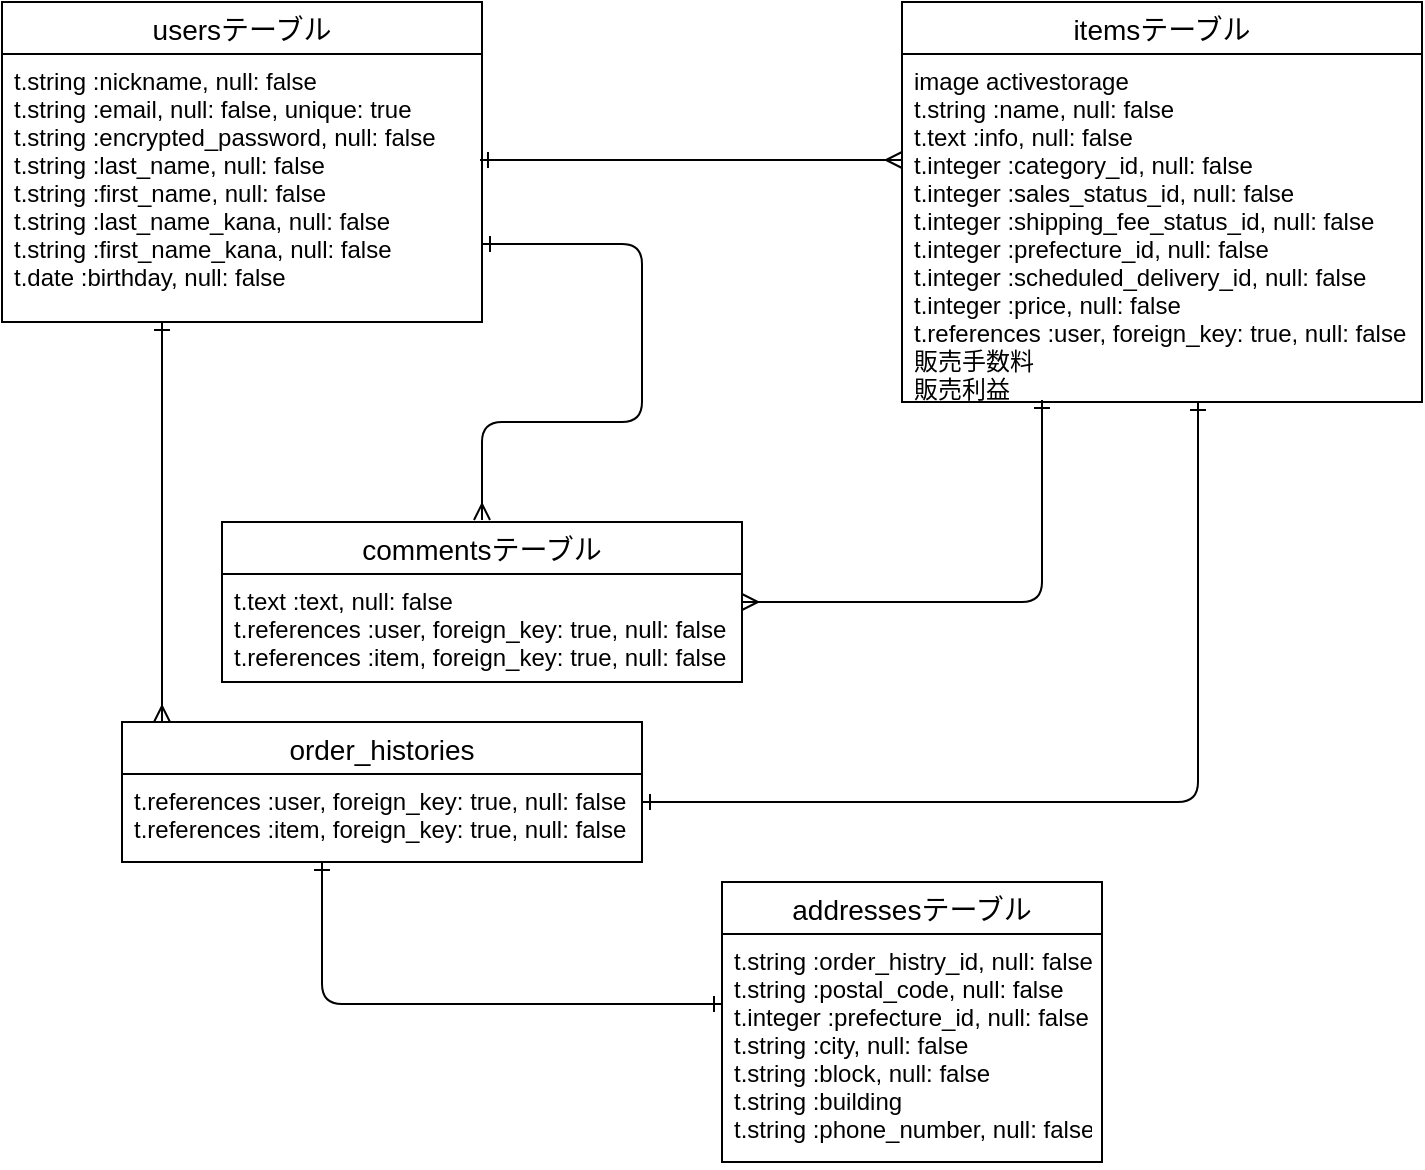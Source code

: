 <mxfile>
    <diagram id="f0xW2Zt2wyNBY3h9a0CT" name="ページ1">
        <mxGraphModel dx="757" dy="569" grid="1" gridSize="10" guides="1" tooltips="1" connect="1" arrows="1" fold="1" page="1" pageScale="1" pageWidth="827" pageHeight="1169" math="0" shadow="0">
            <root>
                <mxCell id="0"/>
                <mxCell id="1" parent="0"/>
                <mxCell id="8" value="usersテーブル" style="swimlane;fontStyle=0;childLayout=stackLayout;horizontal=1;startSize=26;horizontalStack=0;resizeParent=1;resizeParentMax=0;resizeLast=0;collapsible=1;marginBottom=0;align=center;fontSize=14;" parent="1" vertex="1">
                    <mxGeometry x="40" y="40" width="240" height="160" as="geometry"/>
                </mxCell>
                <mxCell id="9" value="t.string :nickname,           null: false&#10;      t.string :email,              null: false, unique: true&#10;      t.string :encrypted_password, null: false&#10;t.string :last_name,          null: false&#10;      t.string :first_name,         null: false&#10;      t.string :last_name_kana,     null: false&#10;      t.string :first_name_kana,    null: false&#10;      t.date :birthday,             null: false&#10;&#10;&#10;&#10;" style="text;strokeColor=none;fillColor=none;spacingLeft=4;spacingRight=4;overflow=hidden;rotatable=0;points=[[0,0.5],[1,0.5]];portConstraint=eastwest;fontSize=12;" parent="8" vertex="1">
                    <mxGeometry y="26" width="240" height="134" as="geometry"/>
                </mxCell>
                <mxCell id="27" value="itemsテーブル" style="swimlane;fontStyle=0;childLayout=stackLayout;horizontal=1;startSize=26;horizontalStack=0;resizeParent=1;resizeParentMax=0;resizeLast=0;collapsible=1;marginBottom=0;align=center;fontSize=14;" parent="1" vertex="1">
                    <mxGeometry x="490" y="40" width="260" height="200" as="geometry"/>
                </mxCell>
                <mxCell id="28" value="image activestorage&#10;t.string :name,           null: false&#10;t.text :info, null: false&#10;t.integer :category_id, null: false&#10;t.integer :sales_status_id, null: false&#10;t.integer :shipping_fee_status_id, null: false&#10;t.integer :prefecture_id, null: false&#10;t.integer :scheduled_delivery_id, null: false&#10;      t.integer :price, null: false&#10;t.references :user, foreign_key: true, null: false&#10;販売手数料&#10;販売利益&#10;&#10;&#10;&#10;" style="text;strokeColor=none;fillColor=none;spacingLeft=4;spacingRight=4;overflow=hidden;rotatable=0;points=[[0,0.5],[1,0.5]];portConstraint=eastwest;fontSize=12;" parent="27" vertex="1">
                    <mxGeometry y="26" width="260" height="174" as="geometry"/>
                </mxCell>
                <mxCell id="31" value="addressesテーブル" style="swimlane;fontStyle=0;childLayout=stackLayout;horizontal=1;startSize=26;horizontalStack=0;resizeParent=1;resizeParentMax=0;resizeLast=0;collapsible=1;marginBottom=0;align=center;fontSize=14;" parent="1" vertex="1">
                    <mxGeometry x="400" y="480" width="190" height="140" as="geometry"/>
                </mxCell>
                <mxCell id="73" value="t.string :order_histry_id, null: false&#10;t.string :postal_code, null: false&#10;t.integer :prefecture_id, null: false&#10;t.string :city,          null: false&#10;t.string :block,         null: false&#10;      t.string :building&#10;      t.string :phone_number, null: false" style="text;strokeColor=none;fillColor=none;spacingLeft=4;spacingRight=4;overflow=hidden;rotatable=0;points=[[0,0.5],[1,0.5]];portConstraint=eastwest;fontSize=12;" parent="31" vertex="1">
                    <mxGeometry y="26" width="190" height="114" as="geometry"/>
                </mxCell>
                <mxCell id="39" value="commentsテーブル" style="swimlane;fontStyle=0;childLayout=stackLayout;horizontal=1;startSize=26;horizontalStack=0;resizeParent=1;resizeParentMax=0;resizeLast=0;collapsible=1;marginBottom=0;align=center;fontSize=14;" parent="1" vertex="1">
                    <mxGeometry x="150" y="300" width="260" height="80" as="geometry"/>
                </mxCell>
                <mxCell id="40" value="t.text :text,              null: false&#10;t.references :user, foreign_key: true, null: false&#10;t.references :item, foreign_key: true, null: false" style="text;strokeColor=none;fillColor=none;spacingLeft=4;spacingRight=4;overflow=hidden;rotatable=0;points=[[0,0.5],[1,0.5]];portConstraint=eastwest;fontSize=12;" parent="39" vertex="1">
                    <mxGeometry y="26" width="260" height="54" as="geometry"/>
                </mxCell>
                <mxCell id="55" value="" style="edgeStyle=entityRelationEdgeStyle;fontSize=12;html=1;endArrow=ERmany;startArrow=ERone;startFill=0;endFill=0;" parent="1" edge="1">
                    <mxGeometry width="100" height="100" relative="1" as="geometry">
                        <mxPoint x="279" y="119" as="sourcePoint"/>
                        <mxPoint x="490" y="119" as="targetPoint"/>
                    </mxGeometry>
                </mxCell>
                <mxCell id="60" value="" style="edgeStyle=orthogonalEdgeStyle;fontSize=12;html=1;endArrow=ERmany;startArrow=ERone;startFill=0;" parent="1" edge="1">
                    <mxGeometry width="100" height="100" relative="1" as="geometry">
                        <mxPoint x="560" y="239" as="sourcePoint"/>
                        <mxPoint x="410" y="340" as="targetPoint"/>
                        <Array as="points">
                            <mxPoint x="560" y="239"/>
                            <mxPoint x="560" y="340"/>
                        </Array>
                    </mxGeometry>
                </mxCell>
                <mxCell id="61" value="" style="edgeStyle=orthogonalEdgeStyle;fontSize=12;html=1;endArrow=ERmany;endFill=0;startArrow=ERone;startFill=0;" parent="1" edge="1">
                    <mxGeometry width="100" height="100" relative="1" as="geometry">
                        <mxPoint x="120" y="200" as="sourcePoint"/>
                        <mxPoint x="120" y="400" as="targetPoint"/>
                        <Array as="points">
                            <mxPoint x="120" y="270"/>
                            <mxPoint x="120" y="270"/>
                        </Array>
                    </mxGeometry>
                </mxCell>
                <mxCell id="64" value="" style="edgeStyle=orthogonalEdgeStyle;fontSize=12;html=1;endArrow=ERmany;startArrow=ERone;exitX=1;exitY=0.709;exitDx=0;exitDy=0;exitPerimeter=0;startFill=0;" parent="1" source="9" edge="1">
                    <mxGeometry width="100" height="100" relative="1" as="geometry">
                        <mxPoint x="370" y="280" as="sourcePoint"/>
                        <mxPoint x="280" y="299" as="targetPoint"/>
                        <Array as="points">
                            <mxPoint x="360" y="161"/>
                            <mxPoint x="360" y="250"/>
                            <mxPoint x="280" y="250"/>
                        </Array>
                    </mxGeometry>
                </mxCell>
                <mxCell id="67" value="order_histories" style="swimlane;fontStyle=0;childLayout=stackLayout;horizontal=1;startSize=26;horizontalStack=0;resizeParent=1;resizeParentMax=0;resizeLast=0;collapsible=1;marginBottom=0;align=center;fontSize=14;" parent="1" vertex="1">
                    <mxGeometry x="100" y="400" width="260" height="70" as="geometry"/>
                </mxCell>
                <mxCell id="68" value="t.references :user, foreign_key: true, null: false&#10;t.references :item, foreign_key: true, null: false" style="text;strokeColor=none;fillColor=none;spacingLeft=4;spacingRight=4;overflow=hidden;rotatable=0;points=[[0,0.5],[1,0.5]];portConstraint=eastwest;fontSize=12;" parent="67" vertex="1">
                    <mxGeometry y="26" width="260" height="44" as="geometry"/>
                </mxCell>
                <mxCell id="71" value="" style="edgeStyle=orthogonalEdgeStyle;fontSize=12;html=1;endArrow=ERone;endFill=1;startArrow=ERone;startFill=0;" parent="1" target="28" edge="1">
                    <mxGeometry width="100" height="100" relative="1" as="geometry">
                        <mxPoint x="360" y="440" as="sourcePoint"/>
                        <mxPoint x="638" y="241" as="targetPoint"/>
                        <Array as="points">
                            <mxPoint x="638" y="440"/>
                        </Array>
                    </mxGeometry>
                </mxCell>
                <mxCell id="72" value="" style="edgeStyle=orthogonalEdgeStyle;fontSize=12;html=1;endArrow=ERone;endFill=0;startArrow=ERone;startFill=0;" parent="1" target="68" edge="1">
                    <mxGeometry width="100" height="100" relative="1" as="geometry">
                        <mxPoint x="400" y="541" as="sourcePoint"/>
                        <mxPoint x="200" y="480" as="targetPoint"/>
                        <Array as="points">
                            <mxPoint x="200" y="541"/>
                        </Array>
                    </mxGeometry>
                </mxCell>
            </root>
        </mxGraphModel>
    </diagram>
</mxfile>